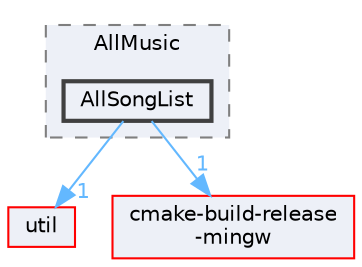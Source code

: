 digraph "AllSongList"
{
 // LATEX_PDF_SIZE
  bgcolor="transparent";
  edge [fontname=Helvetica,fontsize=10,labelfontname=Helvetica,labelfontsize=10];
  node [fontname=Helvetica,fontsize=10,shape=box,height=0.2,width=0.4];
  compound=true
  subgraph clusterdir_498ec84b4a3180a9b28d4c2c2e263734 {
    graph [ bgcolor="#edf0f7", pencolor="grey50", label="AllMusic", fontname=Helvetica,fontsize=10 style="filled,dashed", URL="dir_498ec84b4a3180a9b28d4c2c2e263734.html",tooltip=""]
  dir_8271aae478a43735bca8a7153ff6eed1 [label="AllSongList", fillcolor="#edf0f7", color="grey25", style="filled,bold", URL="dir_8271aae478a43735bca8a7153ff6eed1.html",tooltip=""];
  }
  dir_23ec12649285f9fabf3a6b7380226c28 [label="util", fillcolor="#edf0f7", color="red", style="filled", URL="dir_23ec12649285f9fabf3a6b7380226c28.html",tooltip=""];
  dir_d3305b01cebad1f13f311f52d3f850d2 [label="cmake-build-release\l-mingw", fillcolor="#edf0f7", color="red", style="filled", URL="dir_d3305b01cebad1f13f311f52d3f850d2.html",tooltip=""];
  dir_8271aae478a43735bca8a7153ff6eed1->dir_23ec12649285f9fabf3a6b7380226c28 [headlabel="1", labeldistance=1.5 headhref="dir_000034_000341.html" href="dir_000034_000341.html" color="steelblue1" fontcolor="steelblue1"];
  dir_8271aae478a43735bca8a7153ff6eed1->dir_d3305b01cebad1f13f311f52d3f850d2 [headlabel="1", labeldistance=1.5 headhref="dir_000034_000050.html" href="dir_000034_000050.html" color="steelblue1" fontcolor="steelblue1"];
}

